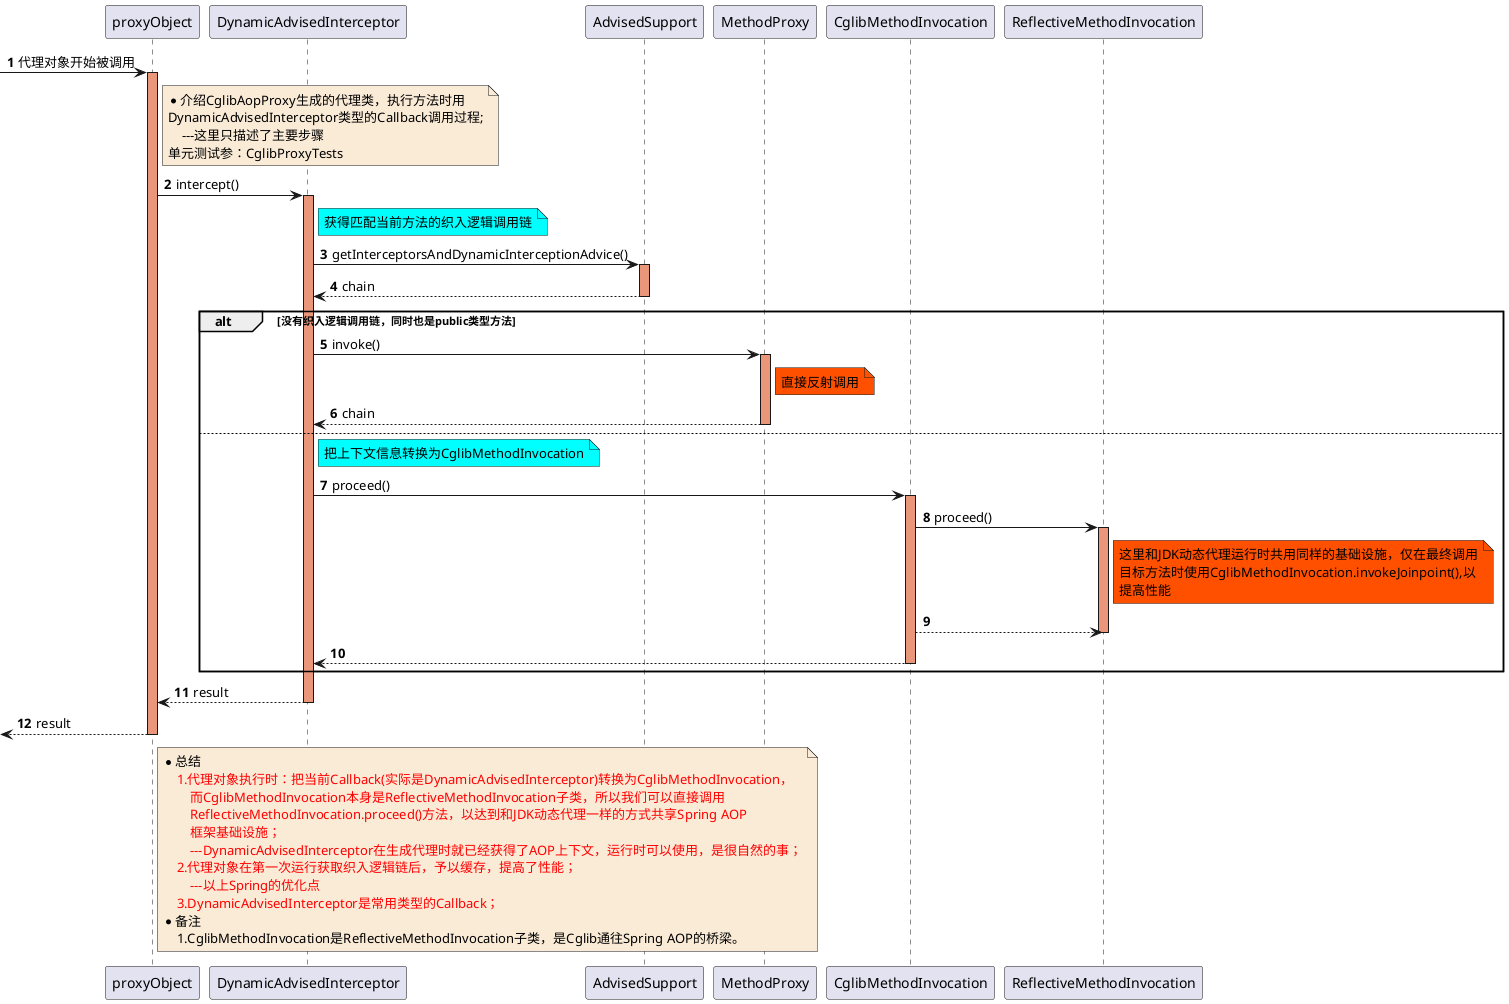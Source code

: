@startuml

autonumber

-> proxyObject: 代理对象开始被调用

note right of proxyObject #FAEBD7
    *介绍CglibAopProxy生成的代理类，执行方法时用
    DynamicAdvisedInterceptor类型的Callback调用过程;
        ---这里只描述了主要步骤
    单元测试参：CglibProxyTests
end note
activate proxyObject #DarkSalmon

    proxyObject -> DynamicAdvisedInterceptor : intercept()
    activate DynamicAdvisedInterceptor #DarkSalmon

        note right of DynamicAdvisedInterceptor #aqua
            获得匹配当前方法的织入逻辑调用链
        end note

        DynamicAdvisedInterceptor -> AdvisedSupport: getInterceptorsAndDynamicInterceptionAdvice()
        activate AdvisedSupport #DarkSalmon
        AdvisedSupport --> DynamicAdvisedInterceptor : chain
        deactivate AdvisedSupport

        alt 没有织入逻辑调用链，同时也是public类型方法

            DynamicAdvisedInterceptor -> MethodProxy: invoke()
            activate MethodProxy #DarkSalmon
                note right of MethodProxy #FF5000
                    直接反射调用
                end note
            MethodProxy --> DynamicAdvisedInterceptor : chain
            deactivate MethodProxy

        else

            note right of DynamicAdvisedInterceptor #aqua
                把上下文信息转换为CglibMethodInvocation
            end note

            DynamicAdvisedInterceptor -> CglibMethodInvocation : proceed()
            activate CglibMethodInvocation #DarkSalmon
                CglibMethodInvocation -> ReflectiveMethodInvocation : proceed()
                activate ReflectiveMethodInvocation #DarkSalmon
                    note right of ReflectiveMethodInvocation #FF5000
                        这里和JDK动态代理运行时共用同样的基础设施，仅在最终调用
                        目标方法时使用CglibMethodInvocation.invokeJoinpoint(),以
                        提高性能
                    end note
                CglibMethodInvocation --> ReflectiveMethodInvocation
                deactivate ReflectiveMethodInvocation
            CglibMethodInvocation --> DynamicAdvisedInterceptor
            deactivate CglibMethodInvocation
        end

    DynamicAdvisedInterceptor --> proxyObject : result
    deactivate DynamicAdvisedInterceptor


<-- proxyObject : result
deactivate proxyObject

note right of proxyObject #FAEBD7
    *总结
        <font color=red>1.代理对象执行时：把当前Callback(实际是DynamicAdvisedInterceptor)转换为CglibMethodInvocation，</font>
            <font color=red>而CglibMethodInvocation本身是ReflectiveMethodInvocation子类，所以我们可以直接调用</font>
            <font color=red>ReflectiveMethodInvocation.proceed()方法，以达到和JDK动态代理一样的方式共享Spring AOP</font>
            <font color=red>框架基础设施；</font>
            <font color=red>---DynamicAdvisedInterceptor在生成代理时就已经获得了AOP上下文，运行时可以使用，是很自然的事；</font>
        <font color=red>2.代理对象在第一次运行获取织入逻辑链后，予以缓存，提高了性能；</font>
            <font color=red>---以上Spring的优化点</font>
        <font color=red>3.DynamicAdvisedInterceptor是常用类型的Callback；</font>
    *备注
        1.CglibMethodInvocation是ReflectiveMethodInvocation子类，是Cglib通往Spring AOP的桥梁。
end note
@enduml